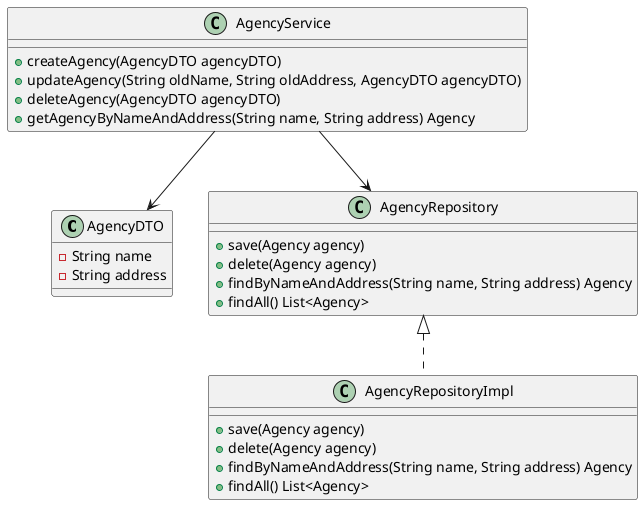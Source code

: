 @startuml
class AgencyDTO {
    -String name
    -String address
}

class AgencyRepository {
    +save(Agency agency)
    +delete(Agency agency)
    +findByNameAndAddress(String name, String address) Agency
    +findAll() List<Agency>
}

class AgencyRepositoryImpl {
    +save(Agency agency)
    +delete(Agency agency)
    +findByNameAndAddress(String name, String address) Agency
    +findAll() List<Agency>
}

class AgencyService {
    +createAgency(AgencyDTO agencyDTO)
    +updateAgency(String oldName, String oldAddress, AgencyDTO agencyDTO)
    +deleteAgency(AgencyDTO agencyDTO)
    +getAgencyByNameAndAddress(String name, String address) Agency
}

AgencyService --> AgencyDTO
AgencyService --> AgencyRepository
AgencyRepository <|.. AgencyRepositoryImpl
@enduml
